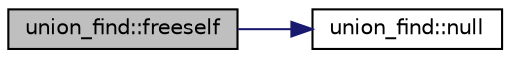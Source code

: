 digraph "union_find::freeself"
{
  edge [fontname="Helvetica",fontsize="10",labelfontname="Helvetica",labelfontsize="10"];
  node [fontname="Helvetica",fontsize="10",shape=record];
  rankdir="LR";
  Node368 [label="union_find::freeself",height=0.2,width=0.4,color="black", fillcolor="grey75", style="filled", fontcolor="black"];
  Node368 -> Node369 [color="midnightblue",fontsize="10",style="solid",fontname="Helvetica"];
  Node369 [label="union_find::null",height=0.2,width=0.4,color="black", fillcolor="white", style="filled",URL="$d1/dfb/classunion__find.html#a465f199e41e130e6de65c429cda3cb18"];
}
